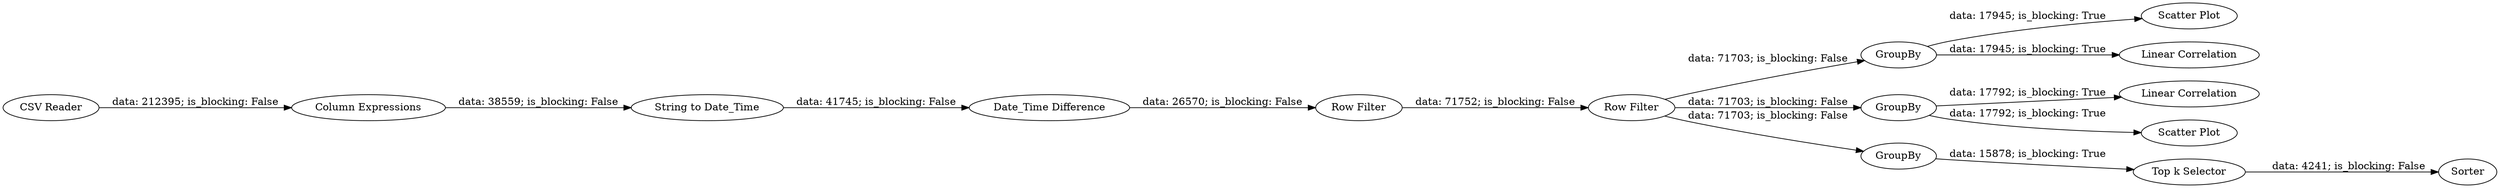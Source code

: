 digraph {
	"2503763097619974749_5" [label="Date_Time Difference"]
	"2503763097619974749_8" [label="Row Filter"]
	"2503763097619974749_11" [label=GroupBy]
	"2503763097619974749_10" [label="Scatter Plot"]
	"2503763097619974749_15" [label="Linear Correlation"]
	"2503763097619974749_3" [label="Top k Selector"]
	"2503763097619974749_13" [label="Scatter Plot"]
	"2503763097619974749_1" [label="CSV Reader"]
	"2503763097619974749_12" [label="Linear Correlation"]
	"2503763097619974749_6" [label="String to Date_Time"]
	"2503763097619974749_4" [label="Column Expressions"]
	"2503763097619974749_14" [label=GroupBy]
	"2503763097619974749_9" [label=Sorter]
	"2503763097619974749_7" [label="Row Filter"]
	"2503763097619974749_2" [label=GroupBy]
	"2503763097619974749_6" -> "2503763097619974749_5" [label="data: 41745; is_blocking: False"]
	"2503763097619974749_4" -> "2503763097619974749_6" [label="data: 38559; is_blocking: False"]
	"2503763097619974749_3" -> "2503763097619974749_9" [label="data: 4241; is_blocking: False"]
	"2503763097619974749_8" -> "2503763097619974749_14" [label="data: 71703; is_blocking: False"]
	"2503763097619974749_7" -> "2503763097619974749_8" [label="data: 71752; is_blocking: False"]
	"2503763097619974749_11" -> "2503763097619974749_12" [label="data: 17945; is_blocking: True"]
	"2503763097619974749_1" -> "2503763097619974749_4" [label="data: 212395; is_blocking: False"]
	"2503763097619974749_8" -> "2503763097619974749_2" [label="data: 71703; is_blocking: False"]
	"2503763097619974749_5" -> "2503763097619974749_7" [label="data: 26570; is_blocking: False"]
	"2503763097619974749_14" -> "2503763097619974749_15" [label="data: 17792; is_blocking: True"]
	"2503763097619974749_8" -> "2503763097619974749_11" [label="data: 71703; is_blocking: False"]
	"2503763097619974749_14" -> "2503763097619974749_13" [label="data: 17792; is_blocking: True"]
	"2503763097619974749_2" -> "2503763097619974749_3" [label="data: 15878; is_blocking: True"]
	"2503763097619974749_11" -> "2503763097619974749_10" [label="data: 17945; is_blocking: True"]
	rankdir=LR
}
